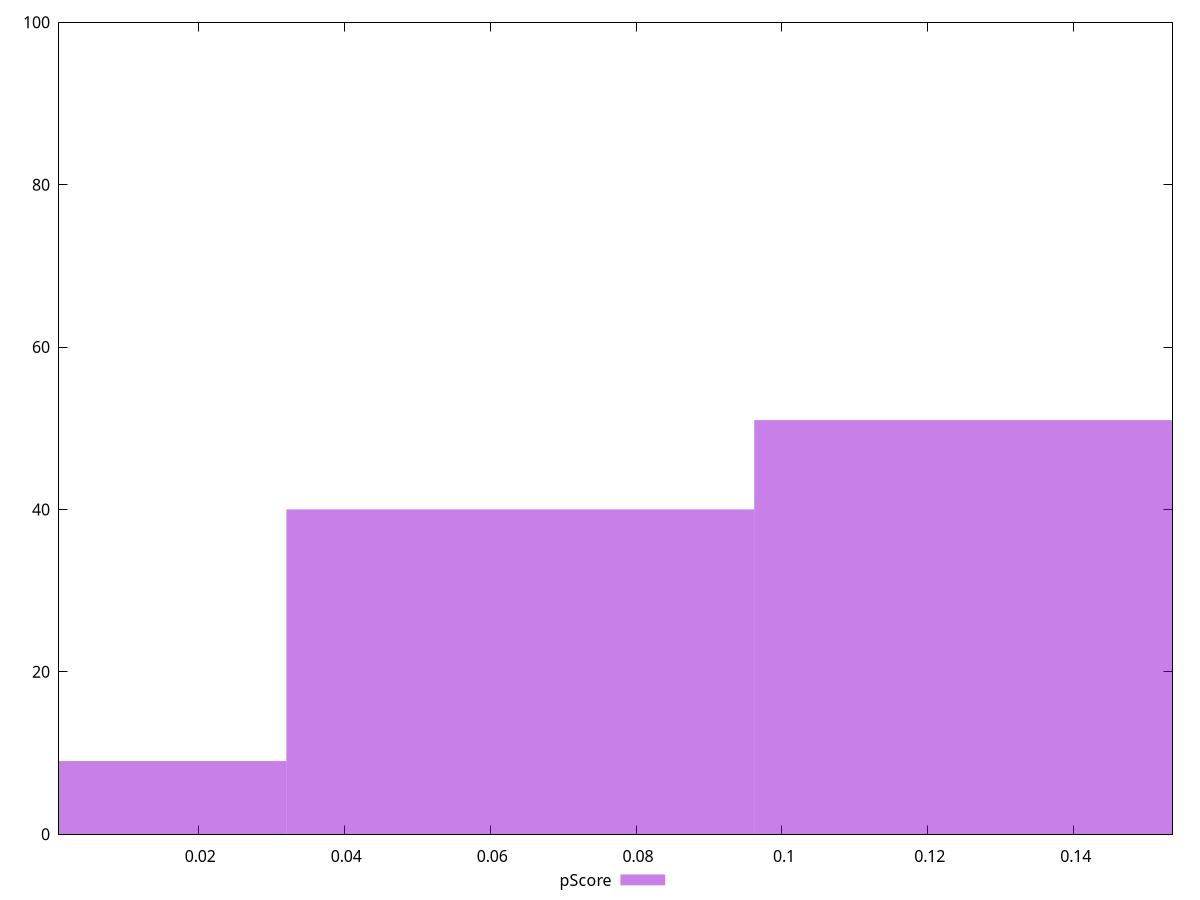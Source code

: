 reset

$pScore <<EOF
0 9
0.06413377149290807 40
0.12826754298581614 51
EOF

set key outside below
set boxwidth 0.06413377149290807
set xrange [0.0009014438842227523:0.15353677696520718]
set yrange [0:100]
set trange [0:100]
set style fill transparent solid 0.5 noborder
set terminal svg size 640, 490 enhanced background rgb 'white'
set output "reprap/max-potential-fid/samples/pages/pScore/histogram.svg"

plot $pScore title "pScore" with boxes

reset
